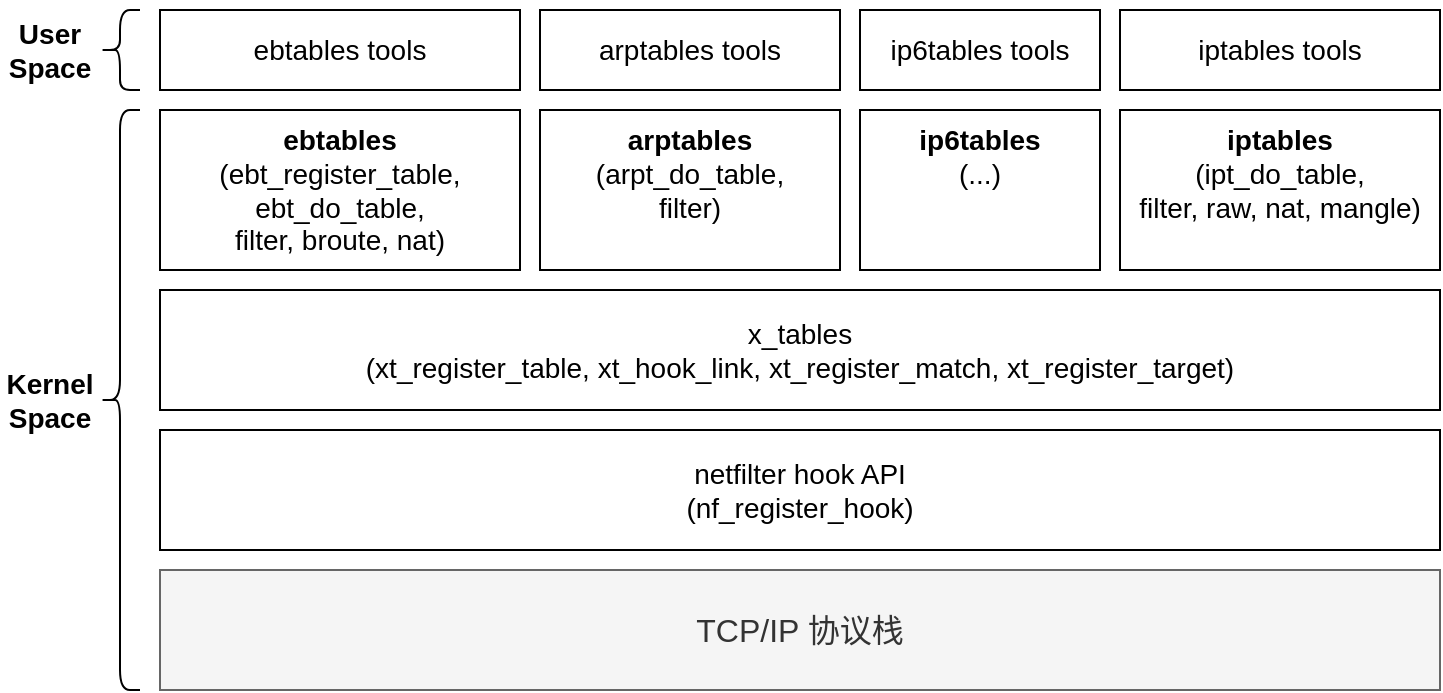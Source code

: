 <mxfile>
    <diagram id="309gLGTTeJihRaDpzYbE" name="第 1 页">
        <mxGraphModel dx="1374" dy="790" grid="1" gridSize="10" guides="1" tooltips="1" connect="1" arrows="1" fold="1" page="1" pageScale="1" pageWidth="827" pageHeight="1169" math="0" shadow="0">
            <root>
                <mxCell id="0"/>
                <mxCell id="1" parent="0"/>
                <mxCell id="2" value="TCP/IP 协议栈" style="rounded=0;whiteSpace=wrap;html=1;fillColor=#f5f5f5;fontColor=#333333;strokeColor=#666666;fontSize=16;" vertex="1" parent="1">
                    <mxGeometry x="160" y="460" width="640" height="60" as="geometry"/>
                </mxCell>
                <mxCell id="3" value="netfilter hook API&lt;br style=&quot;font-size: 14px;&quot;&gt;(nf_register_hook)" style="rounded=0;whiteSpace=wrap;html=1;fontSize=14;" vertex="1" parent="1">
                    <mxGeometry x="160" y="390" width="640" height="60" as="geometry"/>
                </mxCell>
                <mxCell id="4" value="x_tables&lt;br style=&quot;font-size: 14px;&quot;&gt;(xt_register_table, xt_hook_link, xt_register_match, xt_register_target)" style="rounded=0;whiteSpace=wrap;html=1;fontSize=14;" vertex="1" parent="1">
                    <mxGeometry x="160" y="320" width="640" height="60" as="geometry"/>
                </mxCell>
                <mxCell id="5" value="&lt;b&gt;ebtables&lt;/b&gt;&lt;br&gt;(ebt_register_table,&lt;br&gt;ebt_do_table,&lt;br&gt;filter, broute, nat)" style="rounded=0;whiteSpace=wrap;html=1;verticalAlign=top;fontSize=14;" vertex="1" parent="1">
                    <mxGeometry x="160" y="230" width="180" height="80" as="geometry"/>
                </mxCell>
                <mxCell id="6" value="&lt;b style=&quot;font-size: 14px;&quot;&gt;arptables&lt;/b&gt;&lt;br style=&quot;font-size: 14px;&quot;&gt;(arpt_do_table,&lt;br style=&quot;font-size: 14px;&quot;&gt;filter)" style="rounded=0;whiteSpace=wrap;html=1;verticalAlign=top;fontSize=14;" vertex="1" parent="1">
                    <mxGeometry x="350" y="230" width="150" height="80" as="geometry"/>
                </mxCell>
                <mxCell id="7" value="ip6tables&lt;br&gt;&lt;span style=&quot;font-weight: normal&quot;&gt;(...)&lt;/span&gt;" style="rounded=0;whiteSpace=wrap;html=1;fontStyle=1;verticalAlign=top;fontSize=14;" vertex="1" parent="1">
                    <mxGeometry x="510" y="230" width="120" height="80" as="geometry"/>
                </mxCell>
                <mxCell id="8" value="&lt;b style=&quot;font-size: 14px;&quot;&gt;iptables&lt;/b&gt;&lt;br style=&quot;font-size: 14px;&quot;&gt;(ipt_do_table,&lt;br style=&quot;font-size: 14px;&quot;&gt;filter, raw, nat, mangle)" style="rounded=0;whiteSpace=wrap;html=1;verticalAlign=top;fontSize=14;" vertex="1" parent="1">
                    <mxGeometry x="640" y="230" width="160" height="80" as="geometry"/>
                </mxCell>
                <mxCell id="9" value="ebtables tools" style="rounded=0;whiteSpace=wrap;html=1;fontSize=14;" vertex="1" parent="1">
                    <mxGeometry x="160" y="180" width="180" height="40" as="geometry"/>
                </mxCell>
                <mxCell id="10" value="" style="shape=curlyBracket;whiteSpace=wrap;html=1;rounded=1;" vertex="1" parent="1">
                    <mxGeometry x="130" y="230" width="20" height="290" as="geometry"/>
                </mxCell>
                <mxCell id="12" value="arptables tools" style="rounded=0;whiteSpace=wrap;html=1;fontSize=14;" vertex="1" parent="1">
                    <mxGeometry x="350" y="180" width="150" height="40" as="geometry"/>
                </mxCell>
                <mxCell id="13" value="ip6tables tools" style="rounded=0;whiteSpace=wrap;html=1;fontSize=14;" vertex="1" parent="1">
                    <mxGeometry x="510" y="180" width="120" height="40" as="geometry"/>
                </mxCell>
                <mxCell id="14" value="iptables tools" style="rounded=0;whiteSpace=wrap;html=1;fontSize=14;" vertex="1" parent="1">
                    <mxGeometry x="640" y="180" width="160" height="40" as="geometry"/>
                </mxCell>
                <mxCell id="16" value="Kernel &lt;br style=&quot;font-size: 14px;&quot;&gt;Space" style="text;html=1;strokeColor=none;fillColor=none;align=center;verticalAlign=middle;whiteSpace=wrap;rounded=0;fontSize=14;fontStyle=1" vertex="1" parent="1">
                    <mxGeometry x="80" y="350" width="50" height="50" as="geometry"/>
                </mxCell>
                <mxCell id="17" value="User&lt;br style=&quot;font-size: 14px;&quot;&gt;Space" style="text;html=1;strokeColor=none;fillColor=none;align=center;verticalAlign=middle;whiteSpace=wrap;rounded=0;fontSize=14;fontStyle=1" vertex="1" parent="1">
                    <mxGeometry x="80" y="175" width="50" height="50" as="geometry"/>
                </mxCell>
                <mxCell id="18" value="" style="shape=curlyBracket;whiteSpace=wrap;html=1;rounded=1;" vertex="1" parent="1">
                    <mxGeometry x="130" y="180" width="20" height="40" as="geometry"/>
                </mxCell>
            </root>
        </mxGraphModel>
    </diagram>
</mxfile>
